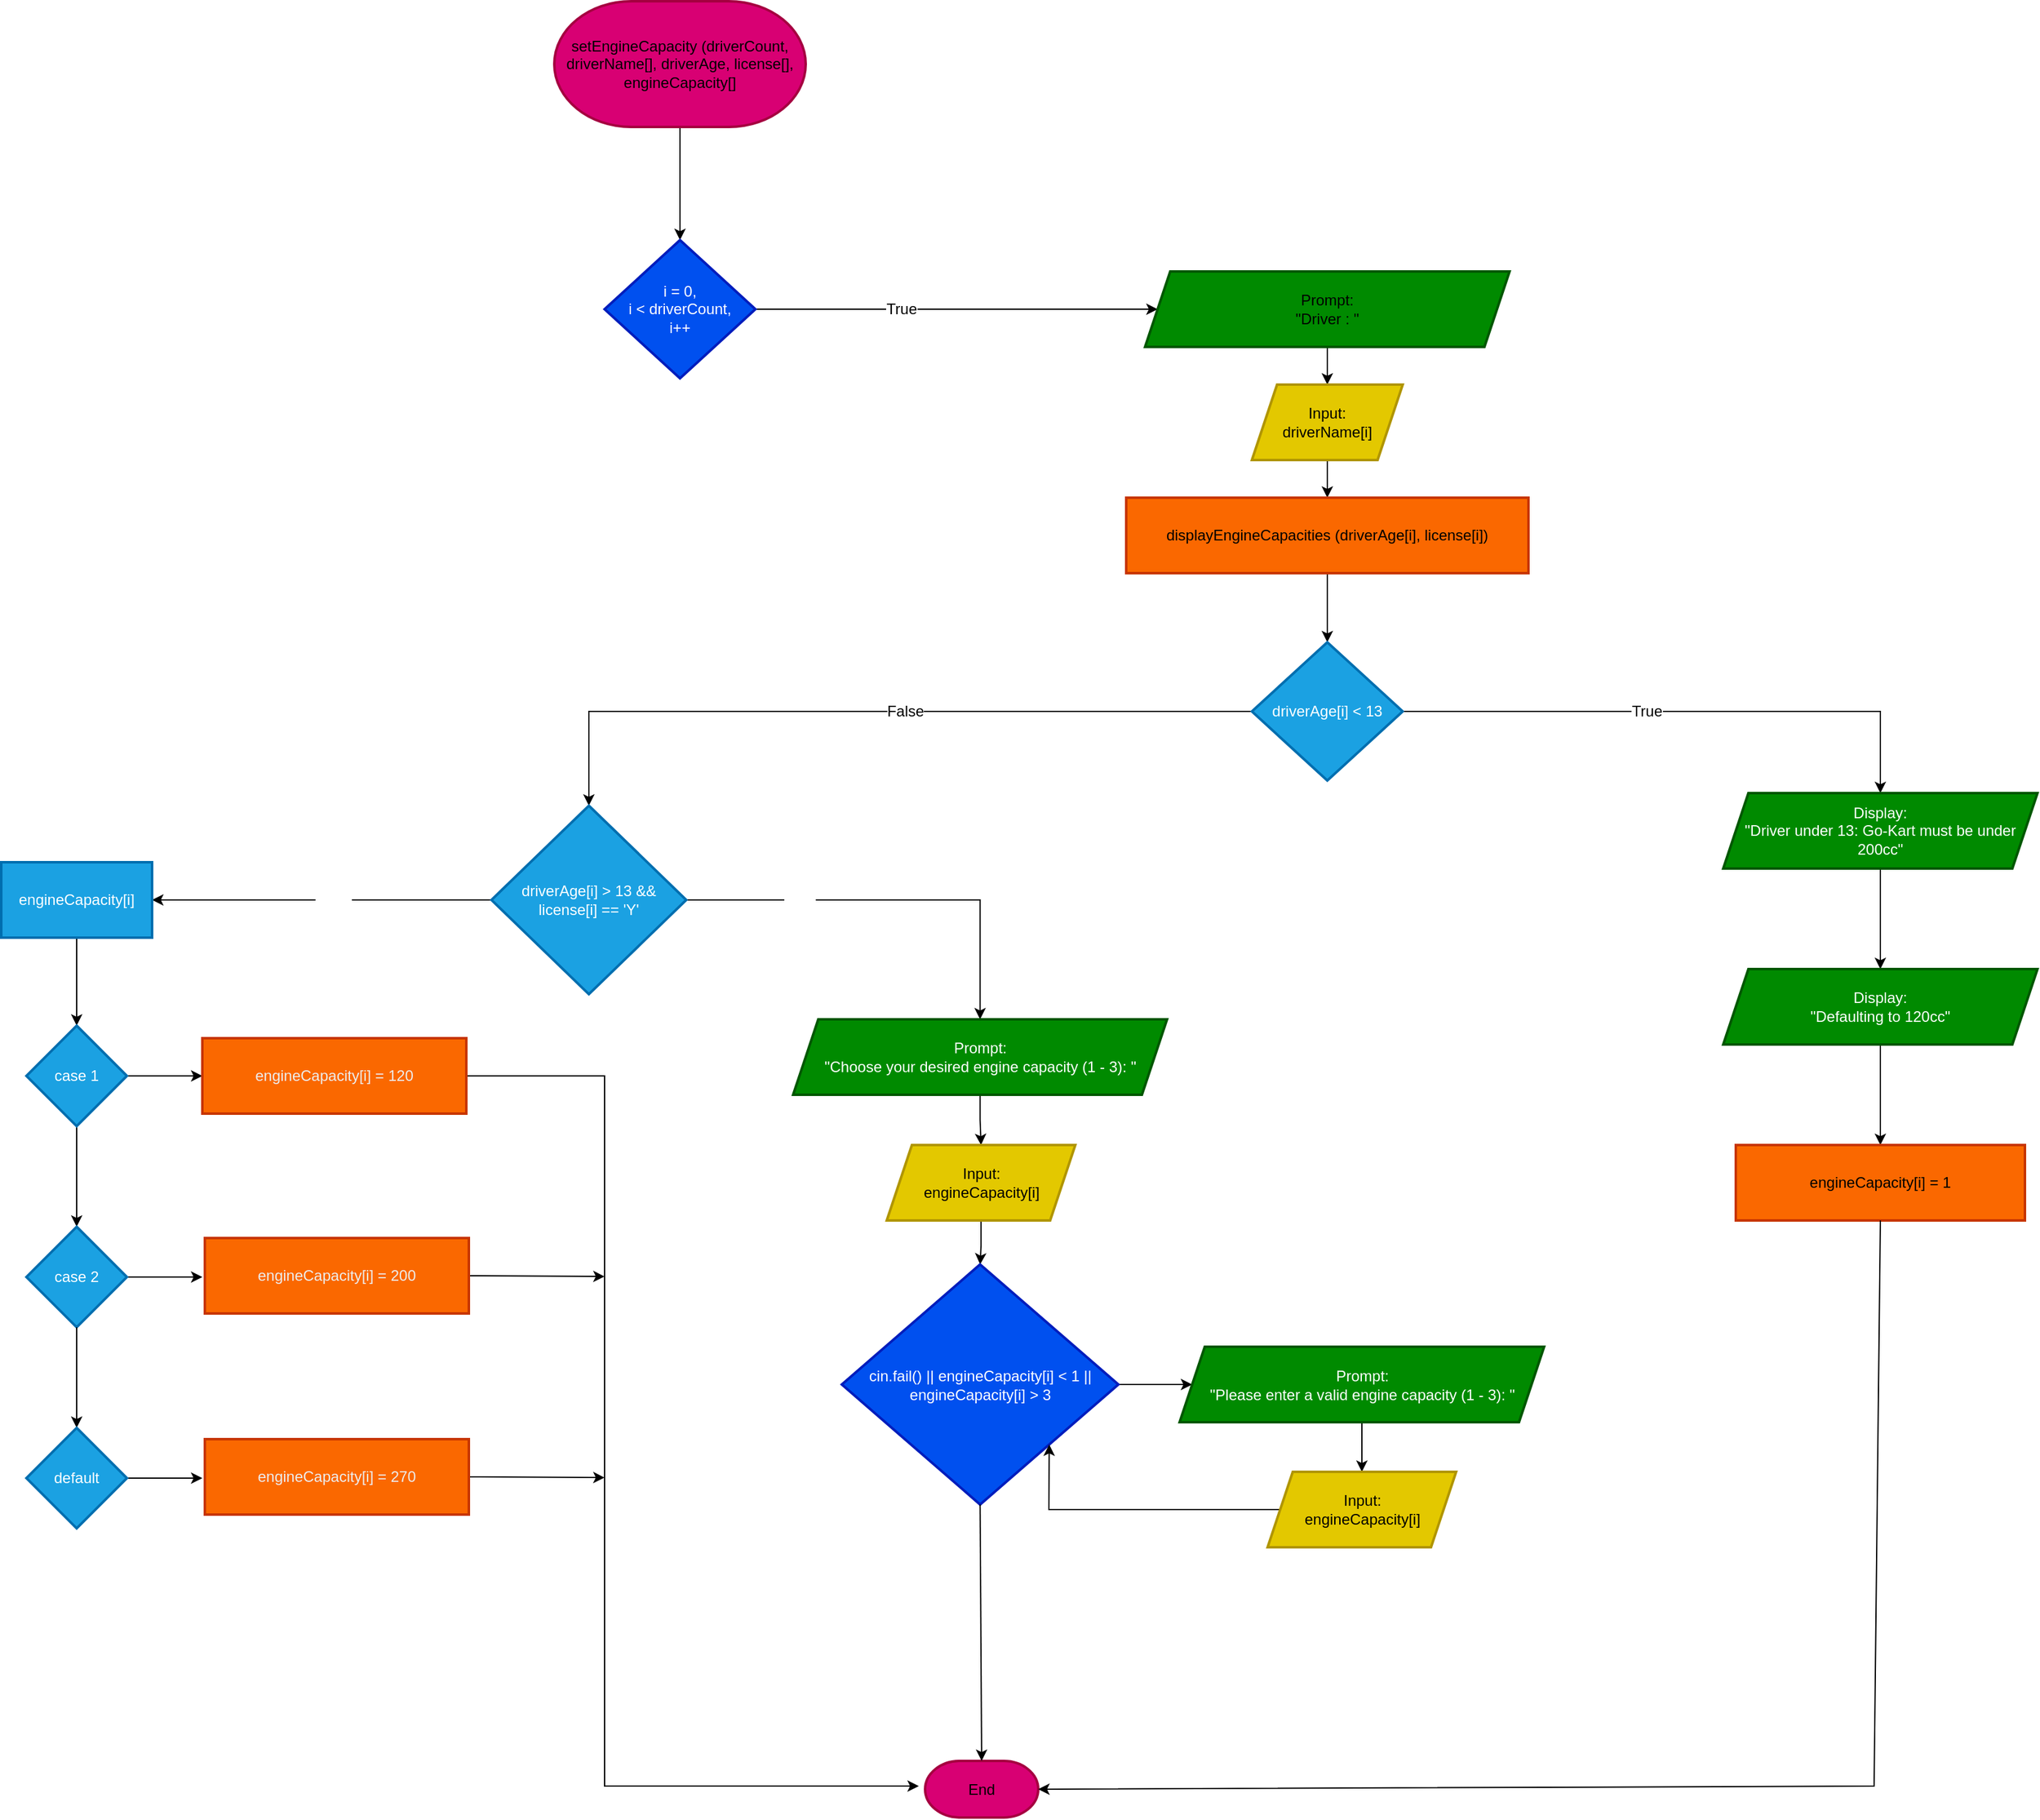 <mxfile version="27.0.9">
  <diagram name="Page-1" id="QjPxDV6EFfYowPBXu3Lf">
    <mxGraphModel dx="3287" dy="1690" grid="1" gridSize="10" guides="1" tooltips="1" connect="1" arrows="1" fold="1" page="1" pageScale="1" pageWidth="850" pageHeight="1100" math="0" shadow="0">
      <root>
        <mxCell id="0" />
        <mxCell id="1" parent="0" />
        <mxCell id="iiTCv0NUq_GqP93d9ggd-3" value="" style="edgeStyle=orthogonalEdgeStyle;rounded=0;orthogonalLoop=1;jettySize=auto;html=1;fontFamily=Helvetica;fontSize=12;fontColor=default;" edge="1" parent="1" source="iiTCv0NUq_GqP93d9ggd-1" target="iiTCv0NUq_GqP93d9ggd-2">
          <mxGeometry relative="1" as="geometry" />
        </mxCell>
        <mxCell id="iiTCv0NUq_GqP93d9ggd-1" value="setEngineCapacity (driverCount, driverName[], driverAge, license[], engineCapacity[]" style="strokeWidth=2;html=1;shape=mxgraph.flowchart.terminator;whiteSpace=wrap;fillColor=#D80073;strokeColor=#A50040;" vertex="1" parent="1">
          <mxGeometry x="200" y="80" width="200" height="100" as="geometry" />
        </mxCell>
        <mxCell id="iiTCv0NUq_GqP93d9ggd-5" value="" style="edgeStyle=orthogonalEdgeStyle;rounded=0;orthogonalLoop=1;jettySize=auto;html=1;fontFamily=Helvetica;fontSize=12;fontColor=default;" edge="1" parent="1" source="iiTCv0NUq_GqP93d9ggd-2">
          <mxGeometry relative="1" as="geometry">
            <mxPoint x="599.782" y="325.2" as="sourcePoint" />
            <mxPoint x="680" y="325" as="targetPoint" />
          </mxGeometry>
        </mxCell>
        <mxCell id="iiTCv0NUq_GqP93d9ggd-6" value="True" style="edgeLabel;html=1;align=center;verticalAlign=middle;resizable=0;points=[];strokeColor=#A50040;strokeWidth=2;fontFamily=Helvetica;fontSize=12;fontColor=default;fillColor=#D80073;" vertex="1" connectable="0" parent="iiTCv0NUq_GqP93d9ggd-5">
          <mxGeometry x="-0.275" y="-3" relative="1" as="geometry">
            <mxPoint y="-3" as="offset" />
          </mxGeometry>
        </mxCell>
        <mxCell id="iiTCv0NUq_GqP93d9ggd-2" value="i = 0,&lt;div&gt;i &amp;lt; driverCount,&lt;/div&gt;&lt;div&gt;i++&lt;/div&gt;" style="rhombus;whiteSpace=wrap;html=1;fillColor=#0050ef;strokeColor=#001DBC;strokeWidth=2;fontColor=#ffffff;" vertex="1" parent="1">
          <mxGeometry x="240" y="270" width="120" height="110" as="geometry" />
        </mxCell>
        <mxCell id="iiTCv0NUq_GqP93d9ggd-13" value="" style="edgeStyle=orthogonalEdgeStyle;rounded=0;orthogonalLoop=1;jettySize=auto;html=1;fontFamily=Helvetica;fontSize=12;fontColor=default;" edge="1" parent="1" source="iiTCv0NUq_GqP93d9ggd-11" target="iiTCv0NUq_GqP93d9ggd-12">
          <mxGeometry relative="1" as="geometry" />
        </mxCell>
        <mxCell id="iiTCv0NUq_GqP93d9ggd-11" value="&lt;div&gt;Prompt:&lt;/div&gt;&quot;Driver : &quot;" style="shape=parallelogram;perimeter=parallelogramPerimeter;whiteSpace=wrap;html=1;fixedSize=1;strokeColor=#005700;strokeWidth=2;align=center;verticalAlign=middle;fontFamily=Helvetica;fontSize=12;fontColor=default;fillColor=#008A00;" vertex="1" parent="1">
          <mxGeometry x="670" y="295" width="290" height="60" as="geometry" />
        </mxCell>
        <mxCell id="iiTCv0NUq_GqP93d9ggd-15" value="" style="edgeStyle=orthogonalEdgeStyle;rounded=0;orthogonalLoop=1;jettySize=auto;html=1;fontFamily=Helvetica;fontSize=12;fontColor=default;" edge="1" parent="1" source="iiTCv0NUq_GqP93d9ggd-12" target="iiTCv0NUq_GqP93d9ggd-14">
          <mxGeometry relative="1" as="geometry" />
        </mxCell>
        <mxCell id="iiTCv0NUq_GqP93d9ggd-12" value="&lt;div&gt;Input:&lt;/div&gt;driverName[i]" style="shape=parallelogram;perimeter=parallelogramPerimeter;whiteSpace=wrap;html=1;fixedSize=1;strokeColor=#B09500;strokeWidth=2;align=center;verticalAlign=middle;fontFamily=Helvetica;fontSize=12;fontColor=default;fillColor=#E3C800;" vertex="1" parent="1">
          <mxGeometry x="755" y="385" width="120" height="60" as="geometry" />
        </mxCell>
        <mxCell id="iiTCv0NUq_GqP93d9ggd-17" value="" style="edgeStyle=orthogonalEdgeStyle;rounded=0;orthogonalLoop=1;jettySize=auto;html=1;fontFamily=Helvetica;fontSize=12;fontColor=default;" edge="1" parent="1" source="iiTCv0NUq_GqP93d9ggd-14" target="iiTCv0NUq_GqP93d9ggd-16">
          <mxGeometry relative="1" as="geometry" />
        </mxCell>
        <mxCell id="iiTCv0NUq_GqP93d9ggd-14" value="displayEngineCapacities (driverAge[i], license[i])" style="whiteSpace=wrap;html=1;fillColor=#FA6800;strokeColor=#C73500;strokeWidth=2;" vertex="1" parent="1">
          <mxGeometry x="655" y="475" width="320" height="60" as="geometry" />
        </mxCell>
        <mxCell id="iiTCv0NUq_GqP93d9ggd-19" value="" style="edgeStyle=orthogonalEdgeStyle;rounded=0;orthogonalLoop=1;jettySize=auto;html=1;fontFamily=Helvetica;fontSize=12;fontColor=default;" edge="1" parent="1" source="iiTCv0NUq_GqP93d9ggd-16" target="iiTCv0NUq_GqP93d9ggd-18">
          <mxGeometry relative="1" as="geometry" />
        </mxCell>
        <mxCell id="iiTCv0NUq_GqP93d9ggd-27" value="True" style="edgeLabel;html=1;align=center;verticalAlign=middle;resizable=0;points=[];strokeColor=#C73500;strokeWidth=2;fontFamily=Helvetica;fontSize=12;fontColor=default;fillColor=#FA6800;" vertex="1" connectable="0" parent="iiTCv0NUq_GqP93d9ggd-19">
          <mxGeometry x="-0.128" relative="1" as="geometry">
            <mxPoint as="offset" />
          </mxGeometry>
        </mxCell>
        <mxCell id="iiTCv0NUq_GqP93d9ggd-29" value="" style="edgeStyle=orthogonalEdgeStyle;rounded=0;orthogonalLoop=1;jettySize=auto;html=1;fontFamily=Helvetica;fontSize=12;fontColor=default;" edge="1" parent="1" source="iiTCv0NUq_GqP93d9ggd-16" target="iiTCv0NUq_GqP93d9ggd-28">
          <mxGeometry relative="1" as="geometry" />
        </mxCell>
        <mxCell id="iiTCv0NUq_GqP93d9ggd-30" value="False" style="edgeLabel;html=1;align=center;verticalAlign=middle;resizable=0;points=[];strokeColor=#C73500;strokeWidth=2;fontFamily=Helvetica;fontSize=12;fontColor=default;fillColor=#FA6800;" vertex="1" connectable="0" parent="iiTCv0NUq_GqP93d9ggd-29">
          <mxGeometry x="-0.083" relative="1" as="geometry">
            <mxPoint as="offset" />
          </mxGeometry>
        </mxCell>
        <mxCell id="iiTCv0NUq_GqP93d9ggd-16" value="driverAge[i] &amp;lt; 13" style="rhombus;whiteSpace=wrap;html=1;fillColor=#1BA1E2;strokeColor=#006EAF;strokeWidth=2;fontColor=#ffffff;" vertex="1" parent="1">
          <mxGeometry x="755" y="590" width="120" height="110" as="geometry" />
        </mxCell>
        <mxCell id="iiTCv0NUq_GqP93d9ggd-21" value="" style="edgeStyle=orthogonalEdgeStyle;rounded=0;orthogonalLoop=1;jettySize=auto;html=1;fontFamily=Helvetica;fontSize=12;fontColor=default;" edge="1" parent="1" source="iiTCv0NUq_GqP93d9ggd-18" target="iiTCv0NUq_GqP93d9ggd-20">
          <mxGeometry relative="1" as="geometry" />
        </mxCell>
        <mxCell id="iiTCv0NUq_GqP93d9ggd-18" value="&lt;div&gt;Display:&lt;/div&gt;&quot;Driver under 13: Go-Kart must be under 200cc&quot;" style="shape=parallelogram;perimeter=parallelogramPerimeter;whiteSpace=wrap;html=1;fixedSize=1;fillColor=#008a00;strokeColor=#005700;fontColor=#ffffff;strokeWidth=2;" vertex="1" parent="1">
          <mxGeometry x="1130" y="710" width="250" height="60" as="geometry" />
        </mxCell>
        <mxCell id="iiTCv0NUq_GqP93d9ggd-25" value="" style="edgeStyle=orthogonalEdgeStyle;rounded=0;orthogonalLoop=1;jettySize=auto;html=1;fontFamily=Helvetica;fontSize=12;fontColor=default;" edge="1" parent="1" source="iiTCv0NUq_GqP93d9ggd-20" target="iiTCv0NUq_GqP93d9ggd-24">
          <mxGeometry relative="1" as="geometry" />
        </mxCell>
        <mxCell id="iiTCv0NUq_GqP93d9ggd-20" value="&lt;div&gt;Display:&lt;/div&gt;&quot;Defaulting to 120cc&quot;" style="shape=parallelogram;perimeter=parallelogramPerimeter;whiteSpace=wrap;html=1;fixedSize=1;fillColor=#008a00;strokeColor=#005700;fontColor=#ffffff;strokeWidth=2;" vertex="1" parent="1">
          <mxGeometry x="1130" y="850" width="250" height="60" as="geometry" />
        </mxCell>
        <mxCell id="iiTCv0NUq_GqP93d9ggd-24" value="engineCapacity[i] = 1" style="whiteSpace=wrap;html=1;fillColor=#FA6800;strokeColor=#C73500;fontColor=default;strokeWidth=2;align=center;verticalAlign=middle;fontFamily=Helvetica;fontSize=12;" vertex="1" parent="1">
          <mxGeometry x="1140" y="990" width="230" height="60" as="geometry" />
        </mxCell>
        <mxCell id="iiTCv0NUq_GqP93d9ggd-34" value="" style="edgeStyle=orthogonalEdgeStyle;rounded=0;orthogonalLoop=1;jettySize=auto;html=1;fontFamily=Helvetica;fontSize=12;fontColor=default;" edge="1" parent="1" source="iiTCv0NUq_GqP93d9ggd-28" target="iiTCv0NUq_GqP93d9ggd-33">
          <mxGeometry relative="1" as="geometry" />
        </mxCell>
        <mxCell id="iiTCv0NUq_GqP93d9ggd-46" value="True" style="edgeLabel;html=1;align=center;verticalAlign=middle;resizable=0;points=[];strokeColor=#006EAF;strokeWidth=2;fontFamily=Helvetica;fontSize=12;fontColor=#ffffff;fillColor=#1BA1E2;" vertex="1" connectable="0" parent="iiTCv0NUq_GqP93d9ggd-34">
          <mxGeometry x="-0.459" y="4" relative="1" as="geometry">
            <mxPoint x="1" y="4" as="offset" />
          </mxGeometry>
        </mxCell>
        <mxCell id="iiTCv0NUq_GqP93d9ggd-48" value="" style="edgeStyle=none;rounded=0;orthogonalLoop=1;jettySize=auto;html=1;fontFamily=Helvetica;fontSize=12;fontColor=#ffffff;exitX=0;exitY=0.5;exitDx=0;exitDy=0;" edge="1" parent="1" source="iiTCv0NUq_GqP93d9ggd-28" target="iiTCv0NUq_GqP93d9ggd-47">
          <mxGeometry relative="1" as="geometry">
            <mxPoint x="10" y="795" as="sourcePoint" />
          </mxGeometry>
        </mxCell>
        <mxCell id="iiTCv0NUq_GqP93d9ggd-49" value="False" style="edgeLabel;html=1;align=center;verticalAlign=middle;resizable=0;points=[];strokeColor=#006EAF;strokeWidth=2;fontFamily=Helvetica;fontSize=12;fontColor=#ffffff;fillColor=#1BA1E2;" vertex="1" connectable="0" parent="iiTCv0NUq_GqP93d9ggd-48">
          <mxGeometry x="-0.063" y="-1" relative="1" as="geometry">
            <mxPoint y="1" as="offset" />
          </mxGeometry>
        </mxCell>
        <mxCell id="iiTCv0NUq_GqP93d9ggd-28" value="driverAge[i] &amp;gt; 13 &amp;amp;&amp;amp; license[i] == &#39;Y&#39;" style="rhombus;whiteSpace=wrap;html=1;fillColor=#1ba1e2;strokeColor=#006EAF;strokeWidth=2;fontColor=#ffffff;" vertex="1" parent="1">
          <mxGeometry x="150" y="720" width="155" height="150" as="geometry" />
        </mxCell>
        <mxCell id="iiTCv0NUq_GqP93d9ggd-36" value="" style="edgeStyle=orthogonalEdgeStyle;rounded=0;orthogonalLoop=1;jettySize=auto;html=1;fontFamily=Helvetica;fontSize=12;fontColor=default;" edge="1" parent="1" source="iiTCv0NUq_GqP93d9ggd-33" target="iiTCv0NUq_GqP93d9ggd-35">
          <mxGeometry relative="1" as="geometry" />
        </mxCell>
        <mxCell id="iiTCv0NUq_GqP93d9ggd-33" value="Prompt:&lt;div&gt;&quot;Choose your desired engine capacity (1 - 3): &quot;&lt;/div&gt;" style="shape=parallelogram;perimeter=parallelogramPerimeter;whiteSpace=wrap;html=1;fixedSize=1;fillColor=#008a00;strokeColor=#005700;fontColor=#ffffff;strokeWidth=2;align=center;verticalAlign=middle;fontFamily=Helvetica;fontSize=12;" vertex="1" parent="1">
          <mxGeometry x="390" y="890" width="297.5" height="60" as="geometry" />
        </mxCell>
        <mxCell id="iiTCv0NUq_GqP93d9ggd-38" value="" style="edgeStyle=orthogonalEdgeStyle;rounded=0;orthogonalLoop=1;jettySize=auto;html=1;fontFamily=Helvetica;fontSize=12;fontColor=#ffffff;" edge="1" parent="1" source="iiTCv0NUq_GqP93d9ggd-35" target="iiTCv0NUq_GqP93d9ggd-37">
          <mxGeometry relative="1" as="geometry" />
        </mxCell>
        <mxCell id="iiTCv0NUq_GqP93d9ggd-35" value="Input:&lt;div&gt;engineCapacity[i]&lt;/div&gt;" style="shape=parallelogram;perimeter=parallelogramPerimeter;whiteSpace=wrap;html=1;fixedSize=1;fillColor=#E3C800;strokeColor=#B09500;fontColor=default;strokeWidth=2;align=center;verticalAlign=middle;fontFamily=Helvetica;fontSize=12;" vertex="1" parent="1">
          <mxGeometry x="464.5" y="990" width="150" height="60" as="geometry" />
        </mxCell>
        <mxCell id="iiTCv0NUq_GqP93d9ggd-40" value="" style="edgeStyle=orthogonalEdgeStyle;rounded=0;orthogonalLoop=1;jettySize=auto;html=1;fontFamily=Helvetica;fontSize=12;fontColor=#ffffff;" edge="1" parent="1" source="iiTCv0NUq_GqP93d9ggd-37" target="iiTCv0NUq_GqP93d9ggd-39">
          <mxGeometry relative="1" as="geometry" />
        </mxCell>
        <mxCell id="iiTCv0NUq_GqP93d9ggd-37" value="cin.fail() || engineCapacity[i] &amp;lt; 1 || engineCapacity[i] &amp;gt; 3" style="rhombus;whiteSpace=wrap;html=1;fillColor=#0050ef;strokeColor=#001DBC;strokeWidth=2;fontColor=#ffffff;" vertex="1" parent="1">
          <mxGeometry x="428.75" y="1085" width="220" height="191" as="geometry" />
        </mxCell>
        <mxCell id="iiTCv0NUq_GqP93d9ggd-43" value="" style="edgeStyle=orthogonalEdgeStyle;rounded=0;orthogonalLoop=1;jettySize=auto;html=1;fontFamily=Helvetica;fontSize=12;fontColor=#ffffff;" edge="1" parent="1" source="iiTCv0NUq_GqP93d9ggd-39" target="iiTCv0NUq_GqP93d9ggd-42">
          <mxGeometry relative="1" as="geometry" />
        </mxCell>
        <mxCell id="iiTCv0NUq_GqP93d9ggd-39" value="Prompt:&lt;div&gt;&quot;Please enter a valid engine capacity (1 - 3): &quot;&lt;/div&gt;" style="shape=parallelogram;perimeter=parallelogramPerimeter;whiteSpace=wrap;html=1;fixedSize=1;fillColor=#008a00;strokeColor=#005700;fontColor=#ffffff;strokeWidth=2;" vertex="1" parent="1">
          <mxGeometry x="697.5" y="1150.5" width="290" height="60" as="geometry" />
        </mxCell>
        <mxCell id="iiTCv0NUq_GqP93d9ggd-45" style="edgeStyle=none;rounded=0;orthogonalLoop=1;jettySize=auto;html=1;exitX=0;exitY=0.5;exitDx=0;exitDy=0;fontFamily=Helvetica;fontSize=12;fontColor=#ffffff;entryX=1;entryY=1;entryDx=0;entryDy=0;" edge="1" parent="1" source="iiTCv0NUq_GqP93d9ggd-42" target="iiTCv0NUq_GqP93d9ggd-37">
          <mxGeometry relative="1" as="geometry">
            <mxPoint x="597.5" y="1280.333" as="targetPoint" />
            <Array as="points">
              <mxPoint x="697.5" y="1280" />
              <mxPoint x="593.5" y="1280" />
            </Array>
          </mxGeometry>
        </mxCell>
        <mxCell id="iiTCv0NUq_GqP93d9ggd-42" value="Input:&lt;div&gt;engineCapacity[i]&lt;/div&gt;" style="shape=parallelogram;perimeter=parallelogramPerimeter;whiteSpace=wrap;html=1;fixedSize=1;fillColor=#E3C800;strokeColor=#B09500;fontColor=default;strokeWidth=2;align=center;verticalAlign=middle;fontFamily=Helvetica;fontSize=12;" vertex="1" parent="1">
          <mxGeometry x="767.5" y="1250" width="150" height="60" as="geometry" />
        </mxCell>
        <mxCell id="iiTCv0NUq_GqP93d9ggd-51" value="" style="edgeStyle=none;rounded=0;orthogonalLoop=1;jettySize=auto;html=1;fontFamily=Helvetica;fontSize=12;fontColor=#ffffff;" edge="1" parent="1" source="iiTCv0NUq_GqP93d9ggd-47" target="iiTCv0NUq_GqP93d9ggd-50">
          <mxGeometry relative="1" as="geometry" />
        </mxCell>
        <mxCell id="iiTCv0NUq_GqP93d9ggd-47" value="engineCapacity[i]" style="whiteSpace=wrap;html=1;fillColor=#1ba1e2;strokeColor=#006EAF;fontColor=#ffffff;strokeWidth=2;" vertex="1" parent="1">
          <mxGeometry x="-240" y="765" width="120" height="60" as="geometry" />
        </mxCell>
        <mxCell id="iiTCv0NUq_GqP93d9ggd-53" value="" style="edgeStyle=none;rounded=0;orthogonalLoop=1;jettySize=auto;html=1;fontFamily=Helvetica;fontSize=12;fontColor=#ffffff;" edge="1" parent="1" source="iiTCv0NUq_GqP93d9ggd-50">
          <mxGeometry relative="1" as="geometry">
            <mxPoint x="-80" y="935" as="targetPoint" />
          </mxGeometry>
        </mxCell>
        <mxCell id="iiTCv0NUq_GqP93d9ggd-57" value="" style="edgeStyle=none;rounded=0;orthogonalLoop=1;jettySize=auto;html=1;fontFamily=Helvetica;fontSize=12;fontColor=#ffffff;" edge="1" parent="1" source="iiTCv0NUq_GqP93d9ggd-50" target="iiTCv0NUq_GqP93d9ggd-56">
          <mxGeometry relative="1" as="geometry" />
        </mxCell>
        <mxCell id="iiTCv0NUq_GqP93d9ggd-50" value="case 1" style="rhombus;whiteSpace=wrap;html=1;fillColor=#1ba1e2;strokeColor=#006EAF;fontColor=#ffffff;strokeWidth=2;" vertex="1" parent="1">
          <mxGeometry x="-220" y="895" width="80" height="80" as="geometry" />
        </mxCell>
        <mxCell id="iiTCv0NUq_GqP93d9ggd-66" style="edgeStyle=none;rounded=0;orthogonalLoop=1;jettySize=auto;html=1;exitX=1;exitY=0.5;exitDx=0;exitDy=0;fontFamily=Helvetica;fontSize=12;fontColor=#ffffff;" edge="1" parent="1" source="iiTCv0NUq_GqP93d9ggd-54">
          <mxGeometry relative="1" as="geometry">
            <mxPoint x="490" y="1500" as="targetPoint" />
            <Array as="points">
              <mxPoint x="240" y="935" />
              <mxPoint x="240" y="1220" />
              <mxPoint x="240" y="1500" />
            </Array>
          </mxGeometry>
        </mxCell>
        <mxCell id="iiTCv0NUq_GqP93d9ggd-54" value="&lt;span style=&quot;color: rgb(237, 237, 237);&quot;&gt;engineCapacity[i] = 120&lt;/span&gt;" style="whiteSpace=wrap;html=1;fillColor=#FA6800;strokeColor=#C73500;strokeWidth=2;" vertex="1" parent="1">
          <mxGeometry x="-80" y="905" width="210" height="60" as="geometry" />
        </mxCell>
        <mxCell id="iiTCv0NUq_GqP93d9ggd-59" value="" style="edgeStyle=none;rounded=0;orthogonalLoop=1;jettySize=auto;html=1;fontFamily=Helvetica;fontSize=12;fontColor=#ffffff;" edge="1" parent="1" source="iiTCv0NUq_GqP93d9ggd-56">
          <mxGeometry relative="1" as="geometry">
            <mxPoint x="-80" y="1095" as="targetPoint" />
          </mxGeometry>
        </mxCell>
        <mxCell id="iiTCv0NUq_GqP93d9ggd-56" value="case 2" style="rhombus;whiteSpace=wrap;html=1;fillColor=#1ba1e2;strokeColor=#006EAF;fontColor=#ffffff;strokeWidth=2;" vertex="1" parent="1">
          <mxGeometry x="-220" y="1055" width="80" height="80" as="geometry" />
        </mxCell>
        <mxCell id="iiTCv0NUq_GqP93d9ggd-69" style="edgeStyle=none;rounded=0;orthogonalLoop=1;jettySize=auto;html=1;exitX=1;exitY=0.5;exitDx=0;exitDy=0;fontFamily=Helvetica;fontSize=12;fontColor=#ffffff;" edge="1" parent="1" source="iiTCv0NUq_GqP93d9ggd-60">
          <mxGeometry relative="1" as="geometry">
            <mxPoint x="240" y="1094.571" as="targetPoint" />
          </mxGeometry>
        </mxCell>
        <mxCell id="iiTCv0NUq_GqP93d9ggd-60" value="&lt;span style=&quot;color: rgb(237, 237, 237);&quot;&gt;engineCapacity[i] = 200&lt;/span&gt;" style="whiteSpace=wrap;html=1;fillColor=#FA6800;strokeColor=#C73500;strokeWidth=2;" vertex="1" parent="1">
          <mxGeometry x="-78" y="1064" width="210" height="60" as="geometry" />
        </mxCell>
        <mxCell id="iiTCv0NUq_GqP93d9ggd-61" value="" style="edgeStyle=none;rounded=0;orthogonalLoop=1;jettySize=auto;html=1;fontFamily=Helvetica;fontSize=12;fontColor=#ffffff;" edge="1" parent="1" target="iiTCv0NUq_GqP93d9ggd-63">
          <mxGeometry relative="1" as="geometry">
            <mxPoint x="-180" y="1135" as="sourcePoint" />
          </mxGeometry>
        </mxCell>
        <mxCell id="iiTCv0NUq_GqP93d9ggd-62" value="" style="edgeStyle=none;rounded=0;orthogonalLoop=1;jettySize=auto;html=1;fontFamily=Helvetica;fontSize=12;fontColor=#ffffff;" edge="1" parent="1" source="iiTCv0NUq_GqP93d9ggd-63">
          <mxGeometry relative="1" as="geometry">
            <mxPoint x="-80" y="1255" as="targetPoint" />
          </mxGeometry>
        </mxCell>
        <mxCell id="iiTCv0NUq_GqP93d9ggd-63" value="default" style="rhombus;whiteSpace=wrap;html=1;fillColor=#1ba1e2;strokeColor=#006EAF;fontColor=#ffffff;strokeWidth=2;" vertex="1" parent="1">
          <mxGeometry x="-220" y="1215" width="80" height="80" as="geometry" />
        </mxCell>
        <mxCell id="iiTCv0NUq_GqP93d9ggd-68" style="edgeStyle=none;rounded=0;orthogonalLoop=1;jettySize=auto;html=1;exitX=1;exitY=0.5;exitDx=0;exitDy=0;fontFamily=Helvetica;fontSize=12;fontColor=#ffffff;" edge="1" parent="1" source="iiTCv0NUq_GqP93d9ggd-64">
          <mxGeometry relative="1" as="geometry">
            <mxPoint x="240" y="1254.571" as="targetPoint" />
          </mxGeometry>
        </mxCell>
        <mxCell id="iiTCv0NUq_GqP93d9ggd-64" value="&lt;span style=&quot;color: rgb(237, 237, 237);&quot;&gt;engineCapacity[i] = 270&lt;/span&gt;" style="whiteSpace=wrap;html=1;fillColor=#FA6800;strokeColor=#C73500;strokeWidth=2;" vertex="1" parent="1">
          <mxGeometry x="-78" y="1224" width="210" height="60" as="geometry" />
        </mxCell>
        <mxCell id="iiTCv0NUq_GqP93d9ggd-65" value="End" style="strokeWidth=2;html=1;shape=mxgraph.flowchart.terminator;whiteSpace=wrap;fillColor=#D80073;strokeColor=#A50040;" vertex="1" parent="1">
          <mxGeometry x="495" y="1480" width="90" height="45" as="geometry" />
        </mxCell>
        <mxCell id="iiTCv0NUq_GqP93d9ggd-72" style="edgeStyle=none;rounded=0;orthogonalLoop=1;jettySize=auto;html=1;exitX=0.5;exitY=1;exitDx=0;exitDy=0;entryX=0.5;entryY=0;entryDx=0;entryDy=0;entryPerimeter=0;fontFamily=Helvetica;fontSize=12;fontColor=#ffffff;" edge="1" parent="1" source="iiTCv0NUq_GqP93d9ggd-37" target="iiTCv0NUq_GqP93d9ggd-65">
          <mxGeometry relative="1" as="geometry" />
        </mxCell>
        <mxCell id="iiTCv0NUq_GqP93d9ggd-73" style="edgeStyle=none;rounded=0;orthogonalLoop=1;jettySize=auto;html=1;exitX=0.5;exitY=1;exitDx=0;exitDy=0;entryX=1;entryY=0.5;entryDx=0;entryDy=0;entryPerimeter=0;fontFamily=Helvetica;fontSize=12;fontColor=#ffffff;" edge="1" parent="1" source="iiTCv0NUq_GqP93d9ggd-24" target="iiTCv0NUq_GqP93d9ggd-65">
          <mxGeometry relative="1" as="geometry">
            <Array as="points">
              <mxPoint x="1250" y="1500" />
            </Array>
          </mxGeometry>
        </mxCell>
      </root>
    </mxGraphModel>
  </diagram>
</mxfile>

